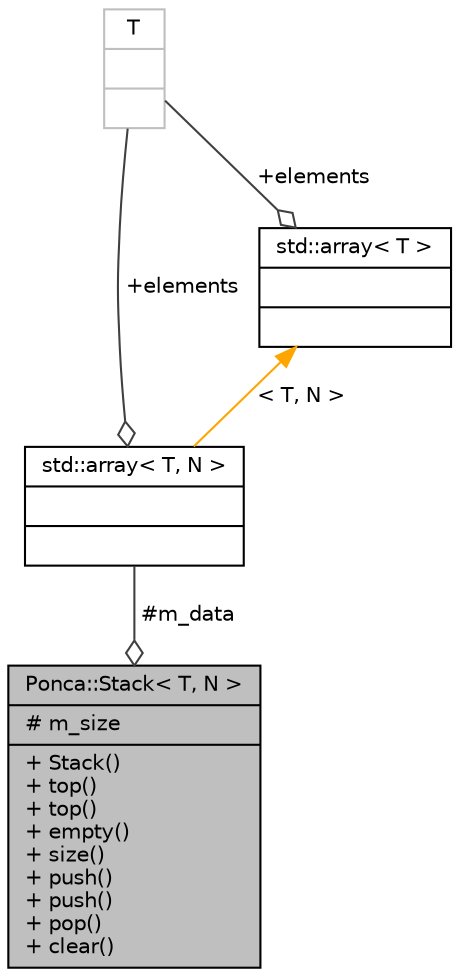digraph "Ponca::Stack&lt; T, N &gt;"
{
 // INTERACTIVE_SVG=YES
 // LATEX_PDF_SIZE
  bgcolor="transparent";
  edge [fontname="Helvetica",fontsize="10",labelfontname="Helvetica",labelfontsize="10"];
  node [fontname="Helvetica",fontsize="10",shape=record];
  Node1 [label="{Ponca::Stack\< T, N \>\n|# m_size\l|+ Stack()\l+ top()\l+ top()\l+ empty()\l+ size()\l+ push()\l+ push()\l+ pop()\l+ clear()\l}",height=0.2,width=0.4,color="black", fillcolor="grey75", style="filled", fontcolor="black",tooltip="Stack with fixed-size storage."];
  Node2 -> Node1 [color="grey25",fontsize="10",style="solid",label=" #m_data" ,arrowhead="odiamond",fontname="Helvetica"];
  Node2 [label="{std::array\< T, N \>\n||}",height=0.2,width=0.4,color="black",tooltip=" "];
  Node3 -> Node2 [color="grey25",fontsize="10",style="solid",label=" +elements" ,arrowhead="odiamond",fontname="Helvetica"];
  Node3 [label="{T\n||}",height=0.2,width=0.4,color="grey75",tooltip=" "];
  Node4 -> Node2 [dir="back",color="orange",fontsize="10",style="solid",label=" \< T, N \>" ,fontname="Helvetica"];
  Node4 [label="{std::array\< T \>\n||}",height=0.2,width=0.4,color="black",tooltip=" "];
  Node3 -> Node4 [color="grey25",fontsize="10",style="solid",label=" +elements" ,arrowhead="odiamond",fontname="Helvetica"];
}
